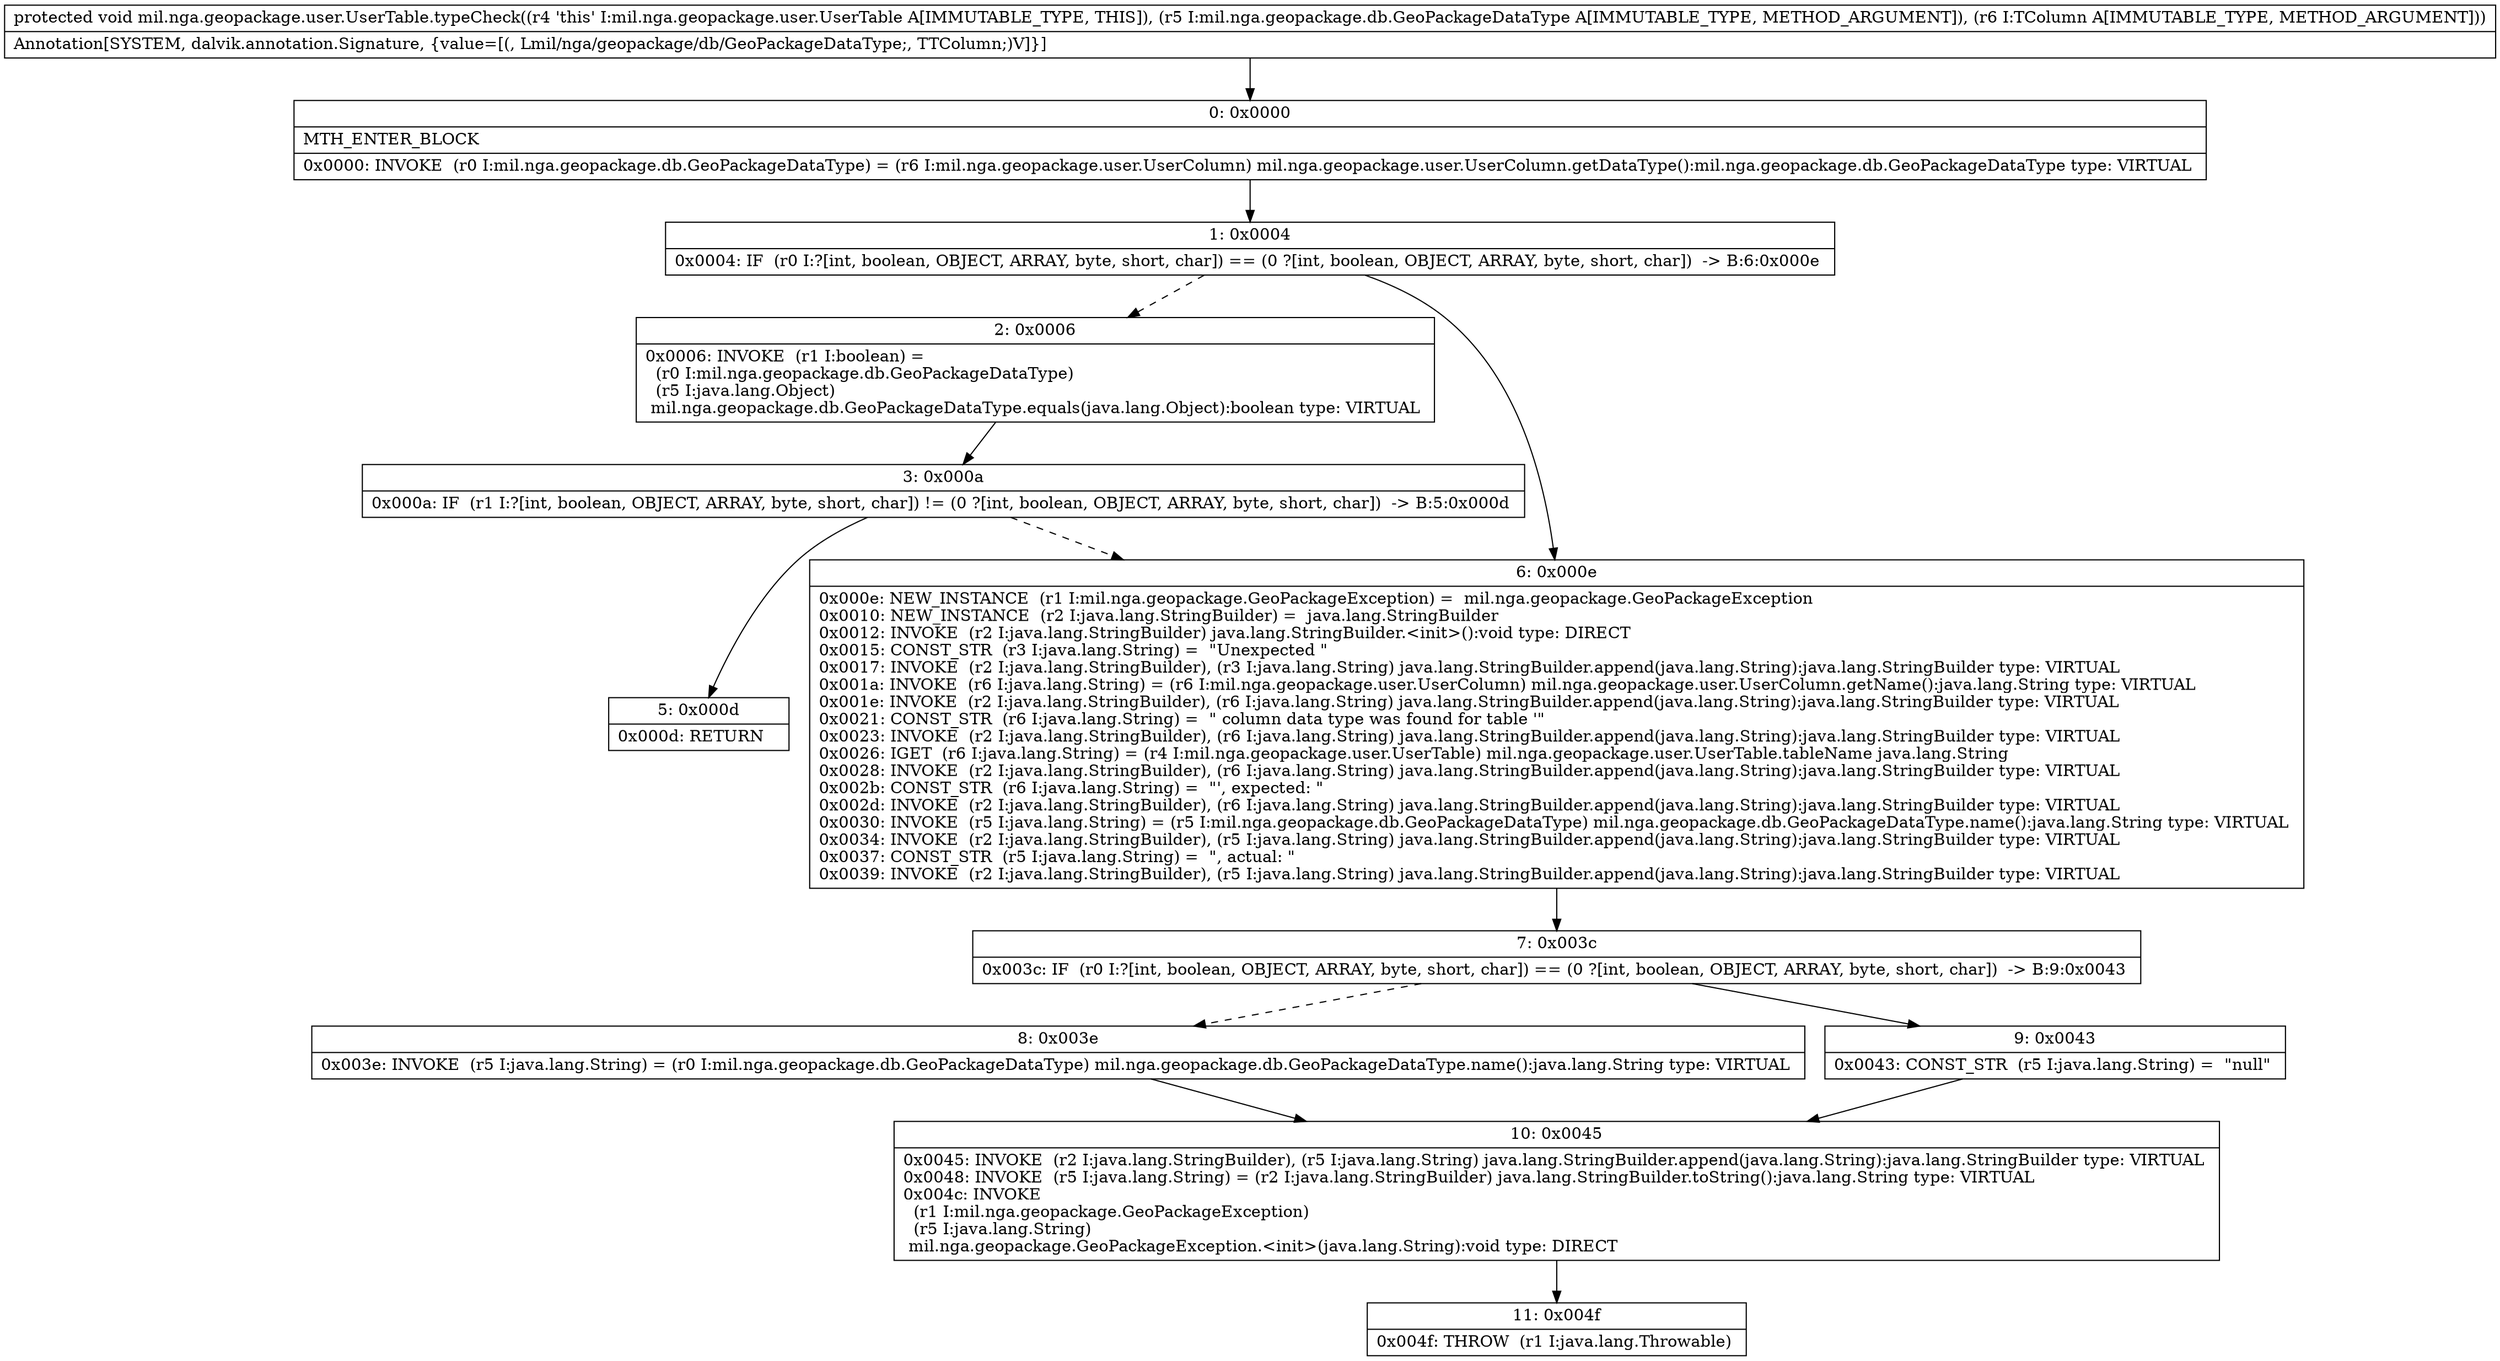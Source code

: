 digraph "CFG formil.nga.geopackage.user.UserTable.typeCheck(Lmil\/nga\/geopackage\/db\/GeoPackageDataType;Lmil\/nga\/geopackage\/user\/UserColumn;)V" {
Node_0 [shape=record,label="{0\:\ 0x0000|MTH_ENTER_BLOCK\l|0x0000: INVOKE  (r0 I:mil.nga.geopackage.db.GeoPackageDataType) = (r6 I:mil.nga.geopackage.user.UserColumn) mil.nga.geopackage.user.UserColumn.getDataType():mil.nga.geopackage.db.GeoPackageDataType type: VIRTUAL \l}"];
Node_1 [shape=record,label="{1\:\ 0x0004|0x0004: IF  (r0 I:?[int, boolean, OBJECT, ARRAY, byte, short, char]) == (0 ?[int, boolean, OBJECT, ARRAY, byte, short, char])  \-\> B:6:0x000e \l}"];
Node_2 [shape=record,label="{2\:\ 0x0006|0x0006: INVOKE  (r1 I:boolean) = \l  (r0 I:mil.nga.geopackage.db.GeoPackageDataType)\l  (r5 I:java.lang.Object)\l mil.nga.geopackage.db.GeoPackageDataType.equals(java.lang.Object):boolean type: VIRTUAL \l}"];
Node_3 [shape=record,label="{3\:\ 0x000a|0x000a: IF  (r1 I:?[int, boolean, OBJECT, ARRAY, byte, short, char]) != (0 ?[int, boolean, OBJECT, ARRAY, byte, short, char])  \-\> B:5:0x000d \l}"];
Node_5 [shape=record,label="{5\:\ 0x000d|0x000d: RETURN   \l}"];
Node_6 [shape=record,label="{6\:\ 0x000e|0x000e: NEW_INSTANCE  (r1 I:mil.nga.geopackage.GeoPackageException) =  mil.nga.geopackage.GeoPackageException \l0x0010: NEW_INSTANCE  (r2 I:java.lang.StringBuilder) =  java.lang.StringBuilder \l0x0012: INVOKE  (r2 I:java.lang.StringBuilder) java.lang.StringBuilder.\<init\>():void type: DIRECT \l0x0015: CONST_STR  (r3 I:java.lang.String) =  \"Unexpected \" \l0x0017: INVOKE  (r2 I:java.lang.StringBuilder), (r3 I:java.lang.String) java.lang.StringBuilder.append(java.lang.String):java.lang.StringBuilder type: VIRTUAL \l0x001a: INVOKE  (r6 I:java.lang.String) = (r6 I:mil.nga.geopackage.user.UserColumn) mil.nga.geopackage.user.UserColumn.getName():java.lang.String type: VIRTUAL \l0x001e: INVOKE  (r2 I:java.lang.StringBuilder), (r6 I:java.lang.String) java.lang.StringBuilder.append(java.lang.String):java.lang.StringBuilder type: VIRTUAL \l0x0021: CONST_STR  (r6 I:java.lang.String) =  \" column data type was found for table '\" \l0x0023: INVOKE  (r2 I:java.lang.StringBuilder), (r6 I:java.lang.String) java.lang.StringBuilder.append(java.lang.String):java.lang.StringBuilder type: VIRTUAL \l0x0026: IGET  (r6 I:java.lang.String) = (r4 I:mil.nga.geopackage.user.UserTable) mil.nga.geopackage.user.UserTable.tableName java.lang.String \l0x0028: INVOKE  (r2 I:java.lang.StringBuilder), (r6 I:java.lang.String) java.lang.StringBuilder.append(java.lang.String):java.lang.StringBuilder type: VIRTUAL \l0x002b: CONST_STR  (r6 I:java.lang.String) =  \"', expected: \" \l0x002d: INVOKE  (r2 I:java.lang.StringBuilder), (r6 I:java.lang.String) java.lang.StringBuilder.append(java.lang.String):java.lang.StringBuilder type: VIRTUAL \l0x0030: INVOKE  (r5 I:java.lang.String) = (r5 I:mil.nga.geopackage.db.GeoPackageDataType) mil.nga.geopackage.db.GeoPackageDataType.name():java.lang.String type: VIRTUAL \l0x0034: INVOKE  (r2 I:java.lang.StringBuilder), (r5 I:java.lang.String) java.lang.StringBuilder.append(java.lang.String):java.lang.StringBuilder type: VIRTUAL \l0x0037: CONST_STR  (r5 I:java.lang.String) =  \", actual: \" \l0x0039: INVOKE  (r2 I:java.lang.StringBuilder), (r5 I:java.lang.String) java.lang.StringBuilder.append(java.lang.String):java.lang.StringBuilder type: VIRTUAL \l}"];
Node_7 [shape=record,label="{7\:\ 0x003c|0x003c: IF  (r0 I:?[int, boolean, OBJECT, ARRAY, byte, short, char]) == (0 ?[int, boolean, OBJECT, ARRAY, byte, short, char])  \-\> B:9:0x0043 \l}"];
Node_8 [shape=record,label="{8\:\ 0x003e|0x003e: INVOKE  (r5 I:java.lang.String) = (r0 I:mil.nga.geopackage.db.GeoPackageDataType) mil.nga.geopackage.db.GeoPackageDataType.name():java.lang.String type: VIRTUAL \l}"];
Node_9 [shape=record,label="{9\:\ 0x0043|0x0043: CONST_STR  (r5 I:java.lang.String) =  \"null\" \l}"];
Node_10 [shape=record,label="{10\:\ 0x0045|0x0045: INVOKE  (r2 I:java.lang.StringBuilder), (r5 I:java.lang.String) java.lang.StringBuilder.append(java.lang.String):java.lang.StringBuilder type: VIRTUAL \l0x0048: INVOKE  (r5 I:java.lang.String) = (r2 I:java.lang.StringBuilder) java.lang.StringBuilder.toString():java.lang.String type: VIRTUAL \l0x004c: INVOKE  \l  (r1 I:mil.nga.geopackage.GeoPackageException)\l  (r5 I:java.lang.String)\l mil.nga.geopackage.GeoPackageException.\<init\>(java.lang.String):void type: DIRECT \l}"];
Node_11 [shape=record,label="{11\:\ 0x004f|0x004f: THROW  (r1 I:java.lang.Throwable) \l}"];
MethodNode[shape=record,label="{protected void mil.nga.geopackage.user.UserTable.typeCheck((r4 'this' I:mil.nga.geopackage.user.UserTable A[IMMUTABLE_TYPE, THIS]), (r5 I:mil.nga.geopackage.db.GeoPackageDataType A[IMMUTABLE_TYPE, METHOD_ARGUMENT]), (r6 I:TColumn A[IMMUTABLE_TYPE, METHOD_ARGUMENT]))  | Annotation[SYSTEM, dalvik.annotation.Signature, \{value=[(, Lmil\/nga\/geopackage\/db\/GeoPackageDataType;, TTColumn;)V]\}]\l}"];
MethodNode -> Node_0;
Node_0 -> Node_1;
Node_1 -> Node_2[style=dashed];
Node_1 -> Node_6;
Node_2 -> Node_3;
Node_3 -> Node_5;
Node_3 -> Node_6[style=dashed];
Node_6 -> Node_7;
Node_7 -> Node_8[style=dashed];
Node_7 -> Node_9;
Node_8 -> Node_10;
Node_9 -> Node_10;
Node_10 -> Node_11;
}

